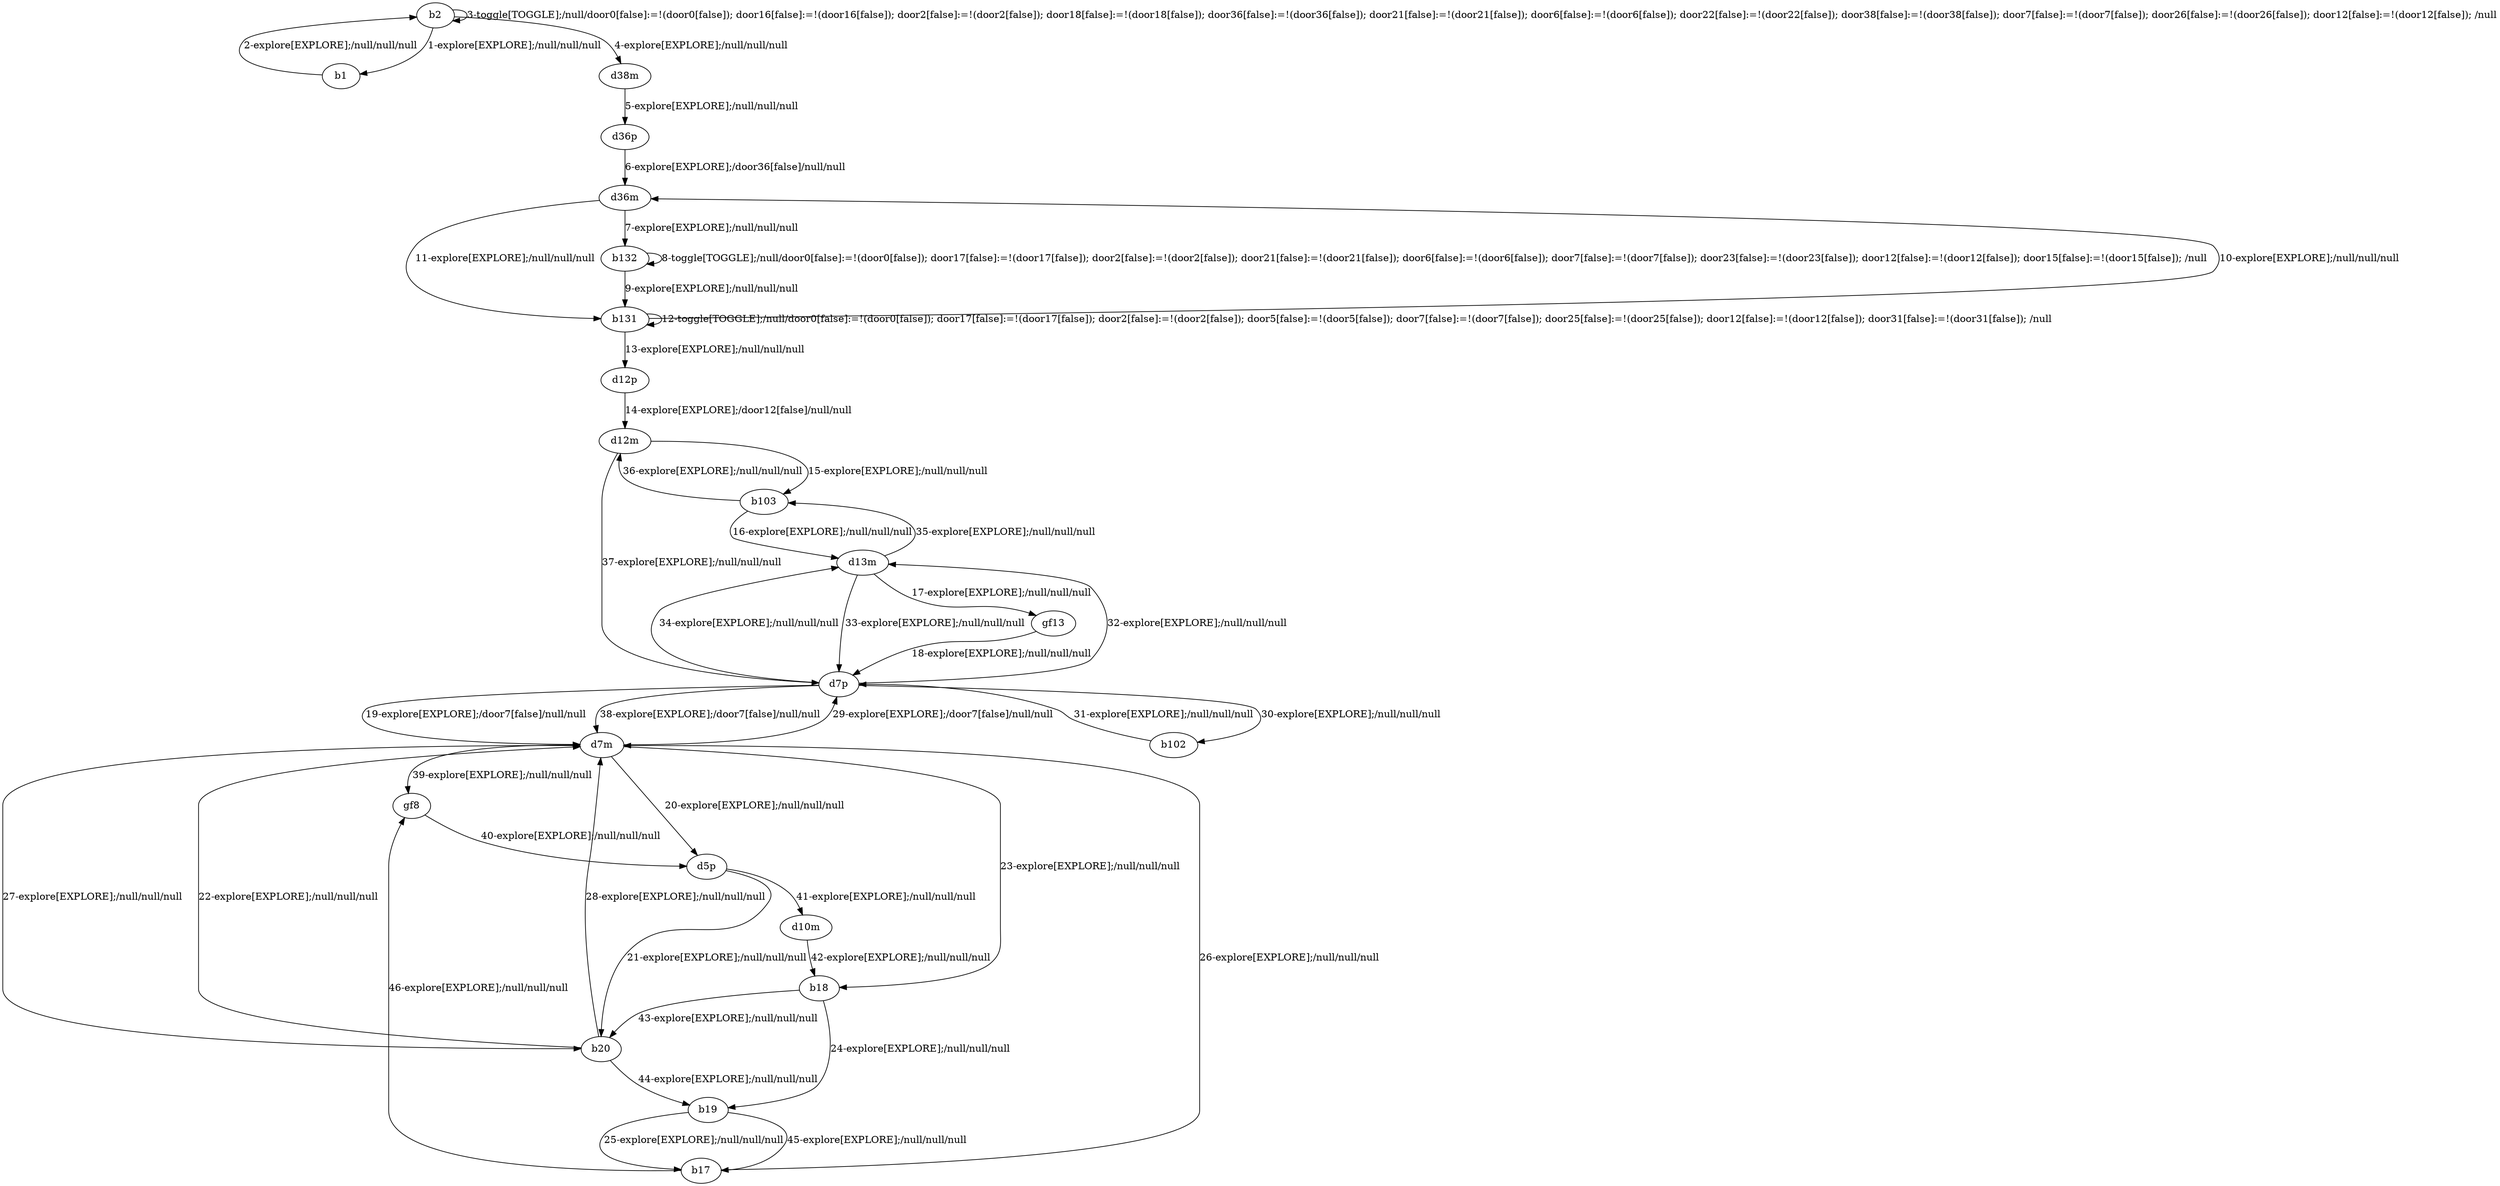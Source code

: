 # Total number of goals covered by this test: 12
# d5p --> b20
# d7p --> b102
# b17 --> d7m
# b20 --> d7m
# b17 --> gf8
# d10m --> b18
# b18 --> b19
# d7m --> b20
# gf8 --> d5p
# d7m --> gf8
# b20 --> b19
# d7m --> d7p

digraph g {
"b2" -> "b1" [label = "1-explore[EXPLORE];/null/null/null"];
"b1" -> "b2" [label = "2-explore[EXPLORE];/null/null/null"];
"b2" -> "b2" [label = "3-toggle[TOGGLE];/null/door0[false]:=!(door0[false]); door16[false]:=!(door16[false]); door2[false]:=!(door2[false]); door18[false]:=!(door18[false]); door36[false]:=!(door36[false]); door21[false]:=!(door21[false]); door6[false]:=!(door6[false]); door22[false]:=!(door22[false]); door38[false]:=!(door38[false]); door7[false]:=!(door7[false]); door26[false]:=!(door26[false]); door12[false]:=!(door12[false]); /null"];
"b2" -> "d38m" [label = "4-explore[EXPLORE];/null/null/null"];
"d38m" -> "d36p" [label = "5-explore[EXPLORE];/null/null/null"];
"d36p" -> "d36m" [label = "6-explore[EXPLORE];/door36[false]/null/null"];
"d36m" -> "b132" [label = "7-explore[EXPLORE];/null/null/null"];
"b132" -> "b132" [label = "8-toggle[TOGGLE];/null/door0[false]:=!(door0[false]); door17[false]:=!(door17[false]); door2[false]:=!(door2[false]); door21[false]:=!(door21[false]); door6[false]:=!(door6[false]); door7[false]:=!(door7[false]); door23[false]:=!(door23[false]); door12[false]:=!(door12[false]); door15[false]:=!(door15[false]); /null"];
"b132" -> "b131" [label = "9-explore[EXPLORE];/null/null/null"];
"b131" -> "d36m" [label = "10-explore[EXPLORE];/null/null/null"];
"d36m" -> "b131" [label = "11-explore[EXPLORE];/null/null/null"];
"b131" -> "b131" [label = "12-toggle[TOGGLE];/null/door0[false]:=!(door0[false]); door17[false]:=!(door17[false]); door2[false]:=!(door2[false]); door5[false]:=!(door5[false]); door7[false]:=!(door7[false]); door25[false]:=!(door25[false]); door12[false]:=!(door12[false]); door31[false]:=!(door31[false]); /null"];
"b131" -> "d12p" [label = "13-explore[EXPLORE];/null/null/null"];
"d12p" -> "d12m" [label = "14-explore[EXPLORE];/door12[false]/null/null"];
"d12m" -> "b103" [label = "15-explore[EXPLORE];/null/null/null"];
"b103" -> "d13m" [label = "16-explore[EXPLORE];/null/null/null"];
"d13m" -> "gf13" [label = "17-explore[EXPLORE];/null/null/null"];
"gf13" -> "d7p" [label = "18-explore[EXPLORE];/null/null/null"];
"d7p" -> "d7m" [label = "19-explore[EXPLORE];/door7[false]/null/null"];
"d7m" -> "d5p" [label = "20-explore[EXPLORE];/null/null/null"];
"d5p" -> "b20" [label = "21-explore[EXPLORE];/null/null/null"];
"b20" -> "d7m" [label = "22-explore[EXPLORE];/null/null/null"];
"d7m" -> "b18" [label = "23-explore[EXPLORE];/null/null/null"];
"b18" -> "b19" [label = "24-explore[EXPLORE];/null/null/null"];
"b19" -> "b17" [label = "25-explore[EXPLORE];/null/null/null"];
"b17" -> "d7m" [label = "26-explore[EXPLORE];/null/null/null"];
"d7m" -> "b20" [label = "27-explore[EXPLORE];/null/null/null"];
"b20" -> "d7m" [label = "28-explore[EXPLORE];/null/null/null"];
"d7m" -> "d7p" [label = "29-explore[EXPLORE];/door7[false]/null/null"];
"d7p" -> "b102" [label = "30-explore[EXPLORE];/null/null/null"];
"b102" -> "d7p" [label = "31-explore[EXPLORE];/null/null/null"];
"d7p" -> "d13m" [label = "32-explore[EXPLORE];/null/null/null"];
"d13m" -> "d7p" [label = "33-explore[EXPLORE];/null/null/null"];
"d7p" -> "d13m" [label = "34-explore[EXPLORE];/null/null/null"];
"d13m" -> "b103" [label = "35-explore[EXPLORE];/null/null/null"];
"b103" -> "d12m" [label = "36-explore[EXPLORE];/null/null/null"];
"d12m" -> "d7p" [label = "37-explore[EXPLORE];/null/null/null"];
"d7p" -> "d7m" [label = "38-explore[EXPLORE];/door7[false]/null/null"];
"d7m" -> "gf8" [label = "39-explore[EXPLORE];/null/null/null"];
"gf8" -> "d5p" [label = "40-explore[EXPLORE];/null/null/null"];
"d5p" -> "d10m" [label = "41-explore[EXPLORE];/null/null/null"];
"d10m" -> "b18" [label = "42-explore[EXPLORE];/null/null/null"];
"b18" -> "b20" [label = "43-explore[EXPLORE];/null/null/null"];
"b20" -> "b19" [label = "44-explore[EXPLORE];/null/null/null"];
"b19" -> "b17" [label = "45-explore[EXPLORE];/null/null/null"];
"b17" -> "gf8" [label = "46-explore[EXPLORE];/null/null/null"];
}